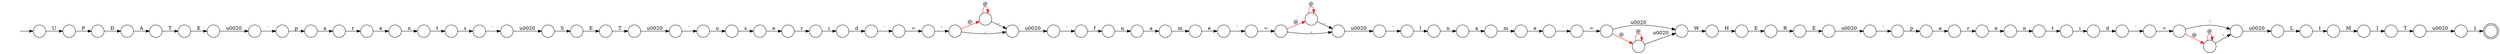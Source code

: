digraph Automaton {
  rankdir = LR;
  0 [shape=circle,label=""];
  0 -> 7 [label="u"]
  1 [shape=circle,label=""];
  initial [shape=plaintext,label=""];
  initial -> 1
  1 -> 47 [label="U"]
  2 [shape=circle,label=""];
  2 -> 52 [label="T"]
  3 [shape=circle,label=""];
  3 -> 44 [label="="]
  4 [shape=circle,label=""];
  4 -> 46 [label="`"]
  5 [shape=circle,label=""];
  5 -> 43 [label="n"]
  6 [shape=circle,label=""];
  6 -> 49 [label="W"]
  7 [shape=circle,label=""];
  7 -> 81 [label="s"]
  8 [shape=circle,label=""];
  8 -> 62 [label="a"]
  9 [shape=circle,label=""];
  9 -> 29 [label="@",color=red]
  9 -> 6 [label="\u0020"]
  10 [shape=circle,label=""];
  10 -> 22 [label="`"]
  11 [shape=circle,label=""];
  11 -> 72 [label="R"]
  12 [shape=circle,label=""];
  12 -> 50 [label="\u0020"]
  13 [shape=circle,label=""];
  13 -> 10 [label="d"]
  14 [shape=circle,label=""];
  14 -> 2 [label="I"]
  15 [shape=circle,label=""];
  15 -> 19 [label="e"]
  16 [shape=circle,label=""];
  16 -> 16 [label="@",color=red]
  16 -> 42 [label=","]
  17 [shape=circle,label=""];
  17 -> 27 [label="`"]
  18 [shape=circle,label=""];
  18 -> 13 [label="i"]
  19 [shape=circle,label=""];
  19 -> 74 [label="n"]
  20 [shape=circle,label=""];
  20 -> 48 [label="E"]
  21 [shape=circle,label=""];
  21 -> 39 [label="\u0020"]
  22 [shape=circle,label=""];
  22 -> 40 [label="="]
  23 [shape=circle,label=""];
  23 -> 23 [label="@",color=red]
  23 -> 12 [label="'"]
  24 [shape=circle,label=""];
  24 -> 60 [label="n"]
  25 [shape=circle,label=""];
  25 -> 76 [label="a"]
  26 [shape=circle,label=""];
  26 -> 61 [label="`"]
  27 [shape=circle,label=""];
  27 -> 31 [label="="]
  28 [shape=circle,label=""];
  28 -> 30 [label="i"]
  29 [shape=circle,label=""];
  29 -> 29 [label="@",color=red]
  29 -> 6 [label="\u0020"]
  30 [shape=circle,label=""];
  30 -> 70 [label="d"]
  31 [shape=circle,label=""];
  31 -> 16 [label="@",color=red]
  31 -> 42 [label=","]
  32 [shape=circle,label=""];
  32 -> 14 [label="M"]
  33 [shape=circle,label=""];
  33 -> 17 [label="e"]
  34 [shape=circle,label=""];
  34 -> 79 [label="e"]
  35 [shape=circle,label=""];
  35 -> 32 [label="I"]
  36 [shape=circle,label=""];
  36 -> 69 [label="\u0020"]
  37 [shape=circle,label=""];
  37 -> 5 [label="f"]
  38 [shape=circle,label=""];
  38 -> 9 [label="="]
  39 [shape=circle,label=""];
  39 -> 73 [label="`"]
  40 [shape=circle,label=""];
  40 -> 65 [label="'"]
  41 [shape=circle,label=""];
  41 -> 33 [label="m"]
  42 [shape=circle,label=""];
  42 -> 26 [label="\u0020"]
  43 [shape=circle,label=""];
  43 -> 41 [label="a"]
  44 [shape=circle,label=""];
  44 -> 23 [label="@",color=red]
  44 -> 12 [label="'"]
  45 [shape=circle,label=""];
  45 -> 59 [label="m"]
  46 [shape=circle,label=""];
  46 -> 58 [label="\u0020"]
  47 [shape=circle,label=""];
  47 -> 75 [label="P"]
  48 [shape=circle,label=""];
  48 -> 36 [label="T"]
  49 [shape=circle,label=""];
  49 -> 53 [label="H"]
  50 [shape=circle,label=""];
  50 -> 35 [label="L"]
  51 [shape=circle,label=""];
  51 -> 56 [label="\u0020"]
  52 [shape=circle,label=""];
  52 -> 55 [label="\u0020"]
  53 [shape=circle,label=""];
  53 -> 11 [label="E"]
  54 [shape=circle,label=""];
  54 -> 37 [label="`"]
  55 [shape=circle,label=""];
  55 -> 63 [label="1"]
  56 [shape=circle,label=""];
  56 -> 68 [label="`"]
  57 [shape=circle,label=""];
  57 -> 18 [label="r"]
  58 [shape=circle,label=""];
  58 -> 20 [label="S"]
  59 [shape=circle,label=""];
  59 -> 78 [label="e"]
  60 [shape=circle,label=""];
  60 -> 45 [label="a"]
  61 [shape=circle,label=""];
  61 -> 24 [label="l"]
  62 [shape=circle,label=""];
  62 -> 15 [label="r"]
  63 [shape=doublecircle,label=""];
  64 [shape=circle,label=""];
  64 -> 80 [label="t"]
  65 [shape=circle,label=""];
  65 -> 66 [label="@",color=red]
  65 -> 82 [label=","]
  66 [shape=circle,label=""];
  66 -> 66 [label="@",color=red]
  66 -> 82 [label=","]
  67 [shape=circle,label=""];
  67 -> 71 [label="A"]
  68 [shape=circle,label=""];
  68 -> 8 [label="p"]
  69 [shape=circle,label=""];
  69 -> 0 [label="`"]
  70 [shape=circle,label=""];
  70 -> 3 [label="`"]
  71 [shape=circle,label=""];
  71 -> 77 [label="T"]
  72 [shape=circle,label=""];
  72 -> 51 [label="E"]
  73 [shape=circle,label=""];
  73 -> 25 [label="p"]
  74 [shape=circle,label=""];
  74 -> 28 [label="t"]
  75 [shape=circle,label=""];
  75 -> 67 [label="D"]
  76 [shape=circle,label=""];
  76 -> 34 [label="r"]
  77 [shape=circle,label=""];
  77 -> 21 [label="E"]
  78 [shape=circle,label=""];
  78 -> 38 [label="`"]
  79 [shape=circle,label=""];
  79 -> 64 [label="n"]
  80 [shape=circle,label=""];
  80 -> 4 [label="s"]
  81 [shape=circle,label=""];
  81 -> 57 [label="e"]
  82 [shape=circle,label=""];
  82 -> 54 [label="\u0020"]
}
